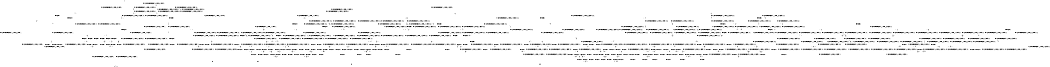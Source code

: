 digraph BCG {
size = "7, 10.5";
center = TRUE;
node [shape = circle];
0 [peripheries = 2];
0 -> 1 [label = "EX !0 !ATOMIC_EXCH_BRANCH (1, +1, TRUE, +0, 3, TRUE) !::"];
0 -> 2 [label = "EX !1 !ATOMIC_EXCH_BRANCH (1, +0, TRUE, +0, 1, TRUE) !::"];
0 -> 3 [label = "EX !2 !ATOMIC_EXCH_BRANCH (1, +1, TRUE, +1, 1, FALSE) !::"];
0 -> 4 [label = "EX !0 !ATOMIC_EXCH_BRANCH (1, +1, TRUE, +0, 3, TRUE) !::"];
2 -> 5 [label = "EX !1 !ATOMIC_EXCH_BRANCH (1, +0, TRUE, +0, 1, TRUE) !:0:1:"];
2 -> 6 [label = "EX !2 !ATOMIC_EXCH_BRANCH (1, +1, TRUE, +1, 1, FALSE) !:0:1:"];
2 -> 7 [label = "EX !0 !ATOMIC_EXCH_BRANCH (1, +1, TRUE, +0, 3, TRUE) !:0:1:"];
2 -> 8 [label = "EX !1 !ATOMIC_EXCH_BRANCH (1, +0, TRUE, +0, 1, TRUE) !:0:1:"];
3 -> 9 [label = "EX !0 !ATOMIC_EXCH_BRANCH (1, +1, TRUE, +0, 3, FALSE) !:0:1:2:"];
3 -> 10 [label = "TERMINATE !2"];
3 -> 11 [label = "EX !1 !ATOMIC_EXCH_BRANCH (1, +0, TRUE, +0, 1, FALSE) !:0:1:2:"];
3 -> 12 [label = "EX !0 !ATOMIC_EXCH_BRANCH (1, +1, TRUE, +0, 3, FALSE) !:0:1:2:"];
4 -> 13 [label = "TERMINATE !0"];
4 -> 14 [label = "TERMINATE !0"];
4 -> 15 [label = "EX !1 !ATOMIC_EXCH_BRANCH (1, +0, TRUE, +0, 1, FALSE) !:0:"];
4 -> 16 [label = "EX !2 !ATOMIC_EXCH_BRANCH (1, +1, TRUE, +1, 1, TRUE) !:0:"];
5 -> 17 [label = "EX !0 !ATOMIC_EXCH_BRANCH (1, +1, TRUE, +0, 3, TRUE) !:0:1:"];
6 -> 18 [label = "EX !1 !ATOMIC_EXCH_BRANCH (1, +0, TRUE, +0, 1, FALSE) !:0:1:2:"];
6 -> 19 [label = "TERMINATE !2"];
6 -> 20 [label = "EX !0 !ATOMIC_EXCH_BRANCH (1, +1, TRUE, +0, 3, FALSE) !:0:1:2:"];
6 -> 11 [label = "EX !1 !ATOMIC_EXCH_BRANCH (1, +0, TRUE, +0, 1, FALSE) !:0:1:2:"];
7 -> 21 [label = "EX !1 !ATOMIC_EXCH_BRANCH (1, +0, TRUE, +0, 1, FALSE) !:0:1:"];
7 -> 22 [label = "TERMINATE !0"];
7 -> 23 [label = "EX !2 !ATOMIC_EXCH_BRANCH (1, +1, TRUE, +1, 1, TRUE) !:0:1:"];
7 -> 24 [label = "EX !1 !ATOMIC_EXCH_BRANCH (1, +0, TRUE, +0, 1, FALSE) !:0:1:"];
8 -> 17 [label = "EX !0 !ATOMIC_EXCH_BRANCH (1, +1, TRUE, +0, 3, TRUE) !:0:1:"];
8 -> 6 [label = "EX !2 !ATOMIC_EXCH_BRANCH (1, +1, TRUE, +1, 1, FALSE) !:0:1:"];
8 -> 7 [label = "EX !0 !ATOMIC_EXCH_BRANCH (1, +1, TRUE, +0, 3, TRUE) !:0:1:"];
8 -> 8 [label = "EX !1 !ATOMIC_EXCH_BRANCH (1, +0, TRUE, +0, 1, TRUE) !:0:1:"];
9 -> 25 [label = "EX !0 !ATOMIC_EXCH_BRANCH (1, +0, TRUE, +1, 1, TRUE) !:0:1:2:"];
10 -> 26 [label = "EX !0 !ATOMIC_EXCH_BRANCH (1, +1, TRUE, +0, 3, FALSE) !:0:1:"];
10 -> 27 [label = "EX !1 !ATOMIC_EXCH_BRANCH (1, +0, TRUE, +0, 1, FALSE) !:0:1:"];
10 -> 28 [label = "EX !0 !ATOMIC_EXCH_BRANCH (1, +1, TRUE, +0, 3, FALSE) !:0:1:"];
11 -> 29 [label = "EX !0 !ATOMIC_EXCH_BRANCH (1, +1, TRUE, +0, 3, TRUE) !:0:1:2:"];
11 -> 30 [label = "TERMINATE !1"];
11 -> 31 [label = "TERMINATE !2"];
11 -> 32 [label = "EX !0 !ATOMIC_EXCH_BRANCH (1, +1, TRUE, +0, 3, TRUE) !:0:1:2:"];
12 -> 25 [label = "EX !0 !ATOMIC_EXCH_BRANCH (1, +0, TRUE, +1, 1, TRUE) !:0:1:2:"];
12 -> 33 [label = "TERMINATE !2"];
12 -> 34 [label = "EX !1 !ATOMIC_EXCH_BRANCH (1, +0, TRUE, +0, 1, FALSE) !:0:1:2:"];
12 -> 35 [label = "EX !0 !ATOMIC_EXCH_BRANCH (1, +0, TRUE, +1, 1, TRUE) !:0:1:2:"];
13 -> 1 [label = "EX !2 !ATOMIC_EXCH_BRANCH (1, +1, TRUE, +1, 1, TRUE) !::"];
14 -> 1 [label = "EX !2 !ATOMIC_EXCH_BRANCH (1, +1, TRUE, +1, 1, TRUE) !::"];
14 -> 36 [label = "EX !1 !ATOMIC_EXCH_BRANCH (1, +0, TRUE, +0, 1, FALSE) !::"];
14 -> 37 [label = "EX !2 !ATOMIC_EXCH_BRANCH (1, +1, TRUE, +1, 1, TRUE) !::"];
15 -> 38 [label = "TERMINATE !0"];
15 -> 39 [label = "TERMINATE !1"];
15 -> 40 [label = "TERMINATE !0"];
15 -> 41 [label = "EX !2 !ATOMIC_EXCH_BRANCH (1, +1, TRUE, +1, 1, FALSE) !:0:1:"];
16 -> 42 [label = "EX !2 !ATOMIC_EXCH_BRANCH (1, +1, TRUE, +1, 1, TRUE) !:0:1:2:"];
16 -> 43 [label = "TERMINATE !0"];
16 -> 44 [label = "EX !1 !ATOMIC_EXCH_BRANCH (1, +0, TRUE, +0, 1, FALSE) !:0:1:2:"];
16 -> 45 [label = "EX !2 !ATOMIC_EXCH_BRANCH (1, +1, TRUE, +1, 1, TRUE) !:0:1:2:"];
17 -> 21 [label = "EX !1 !ATOMIC_EXCH_BRANCH (1, +0, TRUE, +0, 1, FALSE) !:0:1:"];
18 -> 29 [label = "EX !0 !ATOMIC_EXCH_BRANCH (1, +1, TRUE, +0, 3, TRUE) !:0:1:2:"];
19 -> 46 [label = "EX !1 !ATOMIC_EXCH_BRANCH (1, +0, TRUE, +0, 1, FALSE) !:0:1:"];
19 -> 47 [label = "EX !0 !ATOMIC_EXCH_BRANCH (1, +1, TRUE, +0, 3, FALSE) !:0:1:"];
19 -> 27 [label = "EX !1 !ATOMIC_EXCH_BRANCH (1, +0, TRUE, +0, 1, FALSE) !:0:1:"];
20 -> 48 [label = "EX !0 !ATOMIC_EXCH_BRANCH (1, +0, TRUE, +1, 1, TRUE) !:0:1:2:"];
20 -> 49 [label = "TERMINATE !2"];
20 -> 34 [label = "EX !1 !ATOMIC_EXCH_BRANCH (1, +0, TRUE, +0, 1, FALSE) !:0:1:2:"];
20 -> 50 [label = "EX !0 !ATOMIC_EXCH_BRANCH (1, +0, TRUE, +1, 1, TRUE) !:0:1:2:"];
21 -> 38 [label = "TERMINATE !0"];
22 -> 51 [label = "EX !1 !ATOMIC_EXCH_BRANCH (1, +0, TRUE, +0, 1, FALSE) !:1:"];
22 -> 52 [label = "EX !2 !ATOMIC_EXCH_BRANCH (1, +1, TRUE, +1, 1, TRUE) !:1:"];
22 -> 53 [label = "EX !1 !ATOMIC_EXCH_BRANCH (1, +0, TRUE, +0, 1, FALSE) !:1:"];
23 -> 54 [label = "EX !1 !ATOMIC_EXCH_BRANCH (1, +0, TRUE, +0, 1, FALSE) !:0:1:2:"];
23 -> 55 [label = "TERMINATE !0"];
23 -> 56 [label = "EX !2 !ATOMIC_EXCH_BRANCH (1, +1, TRUE, +1, 1, TRUE) !:0:1:2:"];
23 -> 44 [label = "EX !1 !ATOMIC_EXCH_BRANCH (1, +0, TRUE, +0, 1, FALSE) !:0:1:2:"];
24 -> 38 [label = "TERMINATE !0"];
24 -> 39 [label = "TERMINATE !1"];
24 -> 40 [label = "TERMINATE !0"];
24 -> 41 [label = "EX !2 !ATOMIC_EXCH_BRANCH (1, +1, TRUE, +1, 1, FALSE) !:0:1:"];
25 -> 57 [label = "EX !0 !ATOMIC_EXCH_BRANCH (1, +1, TRUE, +0, 3, TRUE) !:0:1:2:"];
26 -> 58 [label = "EX !0 !ATOMIC_EXCH_BRANCH (1, +0, TRUE, +1, 1, TRUE) !:0:1:"];
27 -> 59 [label = "EX !0 !ATOMIC_EXCH_BRANCH (1, +1, TRUE, +0, 3, TRUE) !:0:1:"];
27 -> 60 [label = "TERMINATE !1"];
27 -> 61 [label = "EX !0 !ATOMIC_EXCH_BRANCH (1, +1, TRUE, +0, 3, TRUE) !:0:1:"];
28 -> 58 [label = "EX !0 !ATOMIC_EXCH_BRANCH (1, +0, TRUE, +1, 1, TRUE) !:0:1:"];
28 -> 62 [label = "EX !1 !ATOMIC_EXCH_BRANCH (1, +0, TRUE, +0, 1, FALSE) !:0:1:"];
28 -> 63 [label = "EX !0 !ATOMIC_EXCH_BRANCH (1, +0, TRUE, +1, 1, TRUE) !:0:1:"];
29 -> 64 [label = "TERMINATE !0"];
30 -> 65 [label = "EX !0 !ATOMIC_EXCH_BRANCH (1, +1, TRUE, +0, 3, TRUE) !:0:2:"];
30 -> 60 [label = "TERMINATE !2"];
30 -> 66 [label = "EX !0 !ATOMIC_EXCH_BRANCH (1, +1, TRUE, +0, 3, TRUE) !:0:2:"];
31 -> 59 [label = "EX !0 !ATOMIC_EXCH_BRANCH (1, +1, TRUE, +0, 3, TRUE) !:0:1:"];
31 -> 60 [label = "TERMINATE !1"];
31 -> 61 [label = "EX !0 !ATOMIC_EXCH_BRANCH (1, +1, TRUE, +0, 3, TRUE) !:0:1:"];
32 -> 64 [label = "TERMINATE !0"];
32 -> 67 [label = "TERMINATE !1"];
32 -> 68 [label = "TERMINATE !2"];
32 -> 69 [label = "TERMINATE !0"];
33 -> 58 [label = "EX !0 !ATOMIC_EXCH_BRANCH (1, +0, TRUE, +1, 1, TRUE) !:0:1:"];
33 -> 62 [label = "EX !1 !ATOMIC_EXCH_BRANCH (1, +0, TRUE, +0, 1, FALSE) !:0:1:"];
33 -> 63 [label = "EX !0 !ATOMIC_EXCH_BRANCH (1, +0, TRUE, +1, 1, TRUE) !:0:1:"];
34 -> 70 [label = "EX !0 !ATOMIC_EXCH_BRANCH (1, +0, TRUE, +1, 1, FALSE) !:0:1:2:"];
34 -> 71 [label = "TERMINATE !1"];
34 -> 72 [label = "TERMINATE !2"];
34 -> 73 [label = "EX !0 !ATOMIC_EXCH_BRANCH (1, +0, TRUE, +1, 1, FALSE) !:0:1:2:"];
35 -> 57 [label = "EX !0 !ATOMIC_EXCH_BRANCH (1, +1, TRUE, +0, 3, TRUE) !:0:1:2:"];
35 -> 74 [label = "TERMINATE !2"];
35 -> 75 [label = "EX !1 !ATOMIC_EXCH_BRANCH (1, +0, TRUE, +0, 1, TRUE) !:0:1:2:"];
35 -> 76 [label = "EX !0 !ATOMIC_EXCH_BRANCH (1, +1, TRUE, +0, 3, TRUE) !:0:1:2:"];
36 -> 77 [label = "TERMINATE !1"];
36 -> 78 [label = "TERMINATE !1"];
36 -> 79 [label = "EX !2 !ATOMIC_EXCH_BRANCH (1, +1, TRUE, +1, 1, FALSE) !:1:"];
37 -> 80 [label = "EX !2 !ATOMIC_EXCH_BRANCH (1, +1, TRUE, +1, 1, TRUE) !:1:2:"];
37 -> 81 [label = "EX !1 !ATOMIC_EXCH_BRANCH (1, +0, TRUE, +0, 1, FALSE) !:1:2:"];
37 -> 82 [label = "EX !2 !ATOMIC_EXCH_BRANCH (1, +1, TRUE, +1, 1, TRUE) !:1:2:"];
38 -> 77 [label = "TERMINATE !1"];
39 -> 77 [label = "TERMINATE !0"];
39 -> 78 [label = "TERMINATE !0"];
39 -> 83 [label = "EX !2 !ATOMIC_EXCH_BRANCH (1, +1, TRUE, +1, 1, FALSE) !:0:"];
40 -> 77 [label = "TERMINATE !1"];
40 -> 78 [label = "TERMINATE !1"];
40 -> 79 [label = "EX !2 !ATOMIC_EXCH_BRANCH (1, +1, TRUE, +1, 1, FALSE) !:1:"];
41 -> 64 [label = "TERMINATE !0"];
41 -> 67 [label = "TERMINATE !1"];
41 -> 68 [label = "TERMINATE !2"];
41 -> 69 [label = "TERMINATE !0"];
42 -> 54 [label = "EX !1 !ATOMIC_EXCH_BRANCH (1, +0, TRUE, +0, 1, FALSE) !:0:1:2:"];
43 -> 80 [label = "EX !2 !ATOMIC_EXCH_BRANCH (1, +1, TRUE, +1, 1, TRUE) !:1:2:"];
43 -> 81 [label = "EX !1 !ATOMIC_EXCH_BRANCH (1, +0, TRUE, +0, 1, FALSE) !:1:2:"];
43 -> 82 [label = "EX !2 !ATOMIC_EXCH_BRANCH (1, +1, TRUE, +1, 1, TRUE) !:1:2:"];
44 -> 29 [label = "EX !2 !ATOMIC_EXCH_BRANCH (1, +1, TRUE, +1, 1, FALSE) !:0:1:2:"];
44 -> 84 [label = "TERMINATE !1"];
44 -> 85 [label = "TERMINATE !0"];
44 -> 32 [label = "EX !2 !ATOMIC_EXCH_BRANCH (1, +1, TRUE, +1, 1, FALSE) !:0:1:2:"];
45 -> 54 [label = "EX !1 !ATOMIC_EXCH_BRANCH (1, +0, TRUE, +0, 1, FALSE) !:0:1:2:"];
45 -> 43 [label = "TERMINATE !0"];
45 -> 44 [label = "EX !1 !ATOMIC_EXCH_BRANCH (1, +0, TRUE, +0, 1, FALSE) !:0:1:2:"];
45 -> 45 [label = "EX !2 !ATOMIC_EXCH_BRANCH (1, +1, TRUE, +1, 1, TRUE) !:0:1:2:"];
46 -> 59 [label = "EX !0 !ATOMIC_EXCH_BRANCH (1, +1, TRUE, +0, 3, TRUE) !:0:1:"];
47 -> 86 [label = "EX !0 !ATOMIC_EXCH_BRANCH (1, +0, TRUE, +1, 1, TRUE) !:0:1:"];
47 -> 62 [label = "EX !1 !ATOMIC_EXCH_BRANCH (1, +0, TRUE, +0, 1, FALSE) !:0:1:"];
47 -> 87 [label = "EX !0 !ATOMIC_EXCH_BRANCH (1, +0, TRUE, +1, 1, TRUE) !:0:1:"];
48 -> 88 [label = "EX !0 !ATOMIC_EXCH_BRANCH (1, +1, TRUE, +0, 3, TRUE) !:0:1:2:"];
49 -> 86 [label = "EX !0 !ATOMIC_EXCH_BRANCH (1, +0, TRUE, +1, 1, TRUE) !:0:1:"];
49 -> 62 [label = "EX !1 !ATOMIC_EXCH_BRANCH (1, +0, TRUE, +0, 1, FALSE) !:0:1:"];
49 -> 87 [label = "EX !0 !ATOMIC_EXCH_BRANCH (1, +0, TRUE, +1, 1, TRUE) !:0:1:"];
50 -> 88 [label = "EX !0 !ATOMIC_EXCH_BRANCH (1, +1, TRUE, +0, 3, TRUE) !:0:1:2:"];
50 -> 89 [label = "TERMINATE !2"];
50 -> 75 [label = "EX !1 !ATOMIC_EXCH_BRANCH (1, +0, TRUE, +0, 1, TRUE) !:0:1:2:"];
50 -> 90 [label = "EX !0 !ATOMIC_EXCH_BRANCH (1, +1, TRUE, +0, 3, TRUE) !:0:1:2:"];
51 -> 77 [label = "TERMINATE !1"];
52 -> 91 [label = "EX !1 !ATOMIC_EXCH_BRANCH (1, +0, TRUE, +0, 1, FALSE) !:1:2:"];
52 -> 92 [label = "EX !2 !ATOMIC_EXCH_BRANCH (1, +1, TRUE, +1, 1, TRUE) !:1:2:"];
52 -> 81 [label = "EX !1 !ATOMIC_EXCH_BRANCH (1, +0, TRUE, +0, 1, FALSE) !:1:2:"];
53 -> 77 [label = "TERMINATE !1"];
53 -> 78 [label = "TERMINATE !1"];
53 -> 79 [label = "EX !2 !ATOMIC_EXCH_BRANCH (1, +1, TRUE, +1, 1, FALSE) !:1:"];
54 -> 29 [label = "EX !2 !ATOMIC_EXCH_BRANCH (1, +1, TRUE, +1, 1, FALSE) !:0:1:2:"];
55 -> 91 [label = "EX !1 !ATOMIC_EXCH_BRANCH (1, +0, TRUE, +0, 1, FALSE) !:1:2:"];
55 -> 92 [label = "EX !2 !ATOMIC_EXCH_BRANCH (1, +1, TRUE, +1, 1, TRUE) !:1:2:"];
55 -> 81 [label = "EX !1 !ATOMIC_EXCH_BRANCH (1, +0, TRUE, +0, 1, FALSE) !:1:2:"];
56 -> 54 [label = "EX !1 !ATOMIC_EXCH_BRANCH (1, +0, TRUE, +0, 1, FALSE) !:0:1:2:"];
56 -> 55 [label = "TERMINATE !0"];
56 -> 56 [label = "EX !2 !ATOMIC_EXCH_BRANCH (1, +1, TRUE, +1, 1, TRUE) !:0:1:2:"];
56 -> 44 [label = "EX !1 !ATOMIC_EXCH_BRANCH (1, +0, TRUE, +0, 1, FALSE) !:0:1:2:"];
57 -> 93 [label = "EX !1 !ATOMIC_EXCH_BRANCH (1, +0, TRUE, +0, 1, FALSE) !:0:1:2:"];
58 -> 94 [label = "EX !0 !ATOMIC_EXCH_BRANCH (1, +1, TRUE, +0, 3, TRUE) !:0:1:"];
59 -> 95 [label = "TERMINATE !0"];
60 -> 96 [label = "EX !0 !ATOMIC_EXCH_BRANCH (1, +1, TRUE, +0, 3, TRUE) !:0:"];
60 -> 97 [label = "EX !0 !ATOMIC_EXCH_BRANCH (1, +1, TRUE, +0, 3, TRUE) !:0:"];
61 -> 95 [label = "TERMINATE !0"];
61 -> 98 [label = "TERMINATE !1"];
61 -> 99 [label = "TERMINATE !0"];
62 -> 100 [label = "EX !0 !ATOMIC_EXCH_BRANCH (1, +0, TRUE, +1, 1, FALSE) !:0:1:"];
62 -> 101 [label = "TERMINATE !1"];
62 -> 102 [label = "EX !0 !ATOMIC_EXCH_BRANCH (1, +0, TRUE, +1, 1, FALSE) !:0:1:"];
63 -> 94 [label = "EX !0 !ATOMIC_EXCH_BRANCH (1, +1, TRUE, +0, 3, TRUE) !:0:1:"];
63 -> 103 [label = "EX !1 !ATOMIC_EXCH_BRANCH (1, +0, TRUE, +0, 1, TRUE) !:0:1:"];
63 -> 104 [label = "EX !0 !ATOMIC_EXCH_BRANCH (1, +1, TRUE, +0, 3, TRUE) !:0:1:"];
64 -> 95 [label = "TERMINATE !2"];
65 -> 105 [label = "TERMINATE !0"];
66 -> 105 [label = "TERMINATE !0"];
66 -> 98 [label = "TERMINATE !2"];
66 -> 106 [label = "TERMINATE !0"];
67 -> 105 [label = "TERMINATE !0"];
67 -> 98 [label = "TERMINATE !2"];
67 -> 106 [label = "TERMINATE !0"];
68 -> 95 [label = "TERMINATE !0"];
68 -> 98 [label = "TERMINATE !1"];
68 -> 99 [label = "TERMINATE !0"];
69 -> 95 [label = "TERMINATE !2"];
69 -> 106 [label = "TERMINATE !1"];
69 -> 99 [label = "TERMINATE !2"];
70 -> 107 [label = "TERMINATE !0"];
71 -> 108 [label = "EX !0 !ATOMIC_EXCH_BRANCH (1, +0, TRUE, +1, 1, FALSE) !:0:2:"];
71 -> 101 [label = "TERMINATE !2"];
71 -> 109 [label = "EX !0 !ATOMIC_EXCH_BRANCH (1, +0, TRUE, +1, 1, FALSE) !:0:2:"];
72 -> 100 [label = "EX !0 !ATOMIC_EXCH_BRANCH (1, +0, TRUE, +1, 1, FALSE) !:0:1:"];
72 -> 101 [label = "TERMINATE !1"];
72 -> 102 [label = "EX !0 !ATOMIC_EXCH_BRANCH (1, +0, TRUE, +1, 1, FALSE) !:0:1:"];
73 -> 107 [label = "TERMINATE !0"];
73 -> 110 [label = "TERMINATE !1"];
73 -> 111 [label = "TERMINATE !2"];
73 -> 112 [label = "TERMINATE !0"];
74 -> 94 [label = "EX !0 !ATOMIC_EXCH_BRANCH (1, +1, TRUE, +0, 3, TRUE) !:0:1:"];
74 -> 103 [label = "EX !1 !ATOMIC_EXCH_BRANCH (1, +0, TRUE, +0, 1, TRUE) !:0:1:"];
74 -> 104 [label = "EX !0 !ATOMIC_EXCH_BRANCH (1, +1, TRUE, +0, 3, TRUE) !:0:1:"];
75 -> 88 [label = "EX !0 !ATOMIC_EXCH_BRANCH (1, +1, TRUE, +0, 3, TRUE) !:0:1:2:"];
75 -> 89 [label = "TERMINATE !2"];
75 -> 75 [label = "EX !1 !ATOMIC_EXCH_BRANCH (1, +0, TRUE, +0, 1, TRUE) !:0:1:2:"];
75 -> 90 [label = "EX !0 !ATOMIC_EXCH_BRANCH (1, +1, TRUE, +0, 3, TRUE) !:0:1:2:"];
76 -> 93 [label = "EX !1 !ATOMIC_EXCH_BRANCH (1, +0, TRUE, +0, 1, FALSE) !:0:1:2:"];
76 -> 113 [label = "TERMINATE !2"];
76 -> 114 [label = "TERMINATE !0"];
76 -> 115 [label = "EX !1 !ATOMIC_EXCH_BRANCH (1, +0, TRUE, +0, 1, FALSE) !:0:1:2:"];
77 -> 1 [label = "EX !2 !ATOMIC_EXCH_BRANCH (1, +1, TRUE, +1, 1, FALSE) !::"];
78 -> 1 [label = "EX !2 !ATOMIC_EXCH_BRANCH (1, +1, TRUE, +1, 1, FALSE) !::"];
78 -> 116 [label = "EX !2 !ATOMIC_EXCH_BRANCH (1, +1, TRUE, +1, 1, FALSE) !::"];
79 -> 95 [label = "TERMINATE !2"];
79 -> 106 [label = "TERMINATE !1"];
79 -> 99 [label = "TERMINATE !2"];
80 -> 91 [label = "EX !1 !ATOMIC_EXCH_BRANCH (1, +0, TRUE, +0, 1, FALSE) !:1:2:"];
81 -> 117 [label = "EX !2 !ATOMIC_EXCH_BRANCH (1, +1, TRUE, +1, 1, FALSE) !:1:2:"];
81 -> 118 [label = "TERMINATE !1"];
81 -> 119 [label = "EX !2 !ATOMIC_EXCH_BRANCH (1, +1, TRUE, +1, 1, FALSE) !:1:2:"];
82 -> 91 [label = "EX !1 !ATOMIC_EXCH_BRANCH (1, +0, TRUE, +0, 1, FALSE) !:1:2:"];
82 -> 81 [label = "EX !1 !ATOMIC_EXCH_BRANCH (1, +0, TRUE, +0, 1, FALSE) !:1:2:"];
82 -> 82 [label = "EX !2 !ATOMIC_EXCH_BRANCH (1, +1, TRUE, +1, 1, TRUE) !:1:2:"];
83 -> 105 [label = "TERMINATE !0"];
83 -> 98 [label = "TERMINATE !2"];
83 -> 106 [label = "TERMINATE !0"];
84 -> 65 [label = "EX !2 !ATOMIC_EXCH_BRANCH (1, +1, TRUE, +1, 1, FALSE) !:0:2:"];
84 -> 118 [label = "TERMINATE !0"];
84 -> 66 [label = "EX !2 !ATOMIC_EXCH_BRANCH (1, +1, TRUE, +1, 1, FALSE) !:0:2:"];
85 -> 117 [label = "EX !2 !ATOMIC_EXCH_BRANCH (1, +1, TRUE, +1, 1, FALSE) !:1:2:"];
85 -> 118 [label = "TERMINATE !1"];
85 -> 119 [label = "EX !2 !ATOMIC_EXCH_BRANCH (1, +1, TRUE, +1, 1, FALSE) !:1:2:"];
86 -> 120 [label = "EX !0 !ATOMIC_EXCH_BRANCH (1, +1, TRUE, +0, 3, TRUE) !:0:1:"];
87 -> 120 [label = "EX !0 !ATOMIC_EXCH_BRANCH (1, +1, TRUE, +0, 3, TRUE) !:0:1:"];
87 -> 103 [label = "EX !1 !ATOMIC_EXCH_BRANCH (1, +0, TRUE, +0, 1, TRUE) !:0:1:"];
87 -> 121 [label = "EX !0 !ATOMIC_EXCH_BRANCH (1, +1, TRUE, +0, 3, TRUE) !:0:1:"];
88 -> 93 [label = "EX !1 !ATOMIC_EXCH_BRANCH (1, +0, TRUE, +0, 1, FALSE) !:0:1:2:"];
89 -> 120 [label = "EX !0 !ATOMIC_EXCH_BRANCH (1, +1, TRUE, +0, 3, TRUE) !:0:1:"];
89 -> 103 [label = "EX !1 !ATOMIC_EXCH_BRANCH (1, +0, TRUE, +0, 1, TRUE) !:0:1:"];
89 -> 121 [label = "EX !0 !ATOMIC_EXCH_BRANCH (1, +1, TRUE, +0, 3, TRUE) !:0:1:"];
90 -> 93 [label = "EX !1 !ATOMIC_EXCH_BRANCH (1, +0, TRUE, +0, 1, FALSE) !:0:1:2:"];
90 -> 122 [label = "TERMINATE !2"];
90 -> 123 [label = "TERMINATE !0"];
90 -> 115 [label = "EX !1 !ATOMIC_EXCH_BRANCH (1, +0, TRUE, +0, 1, FALSE) !:0:1:2:"];
91 -> 117 [label = "EX !2 !ATOMIC_EXCH_BRANCH (1, +1, TRUE, +1, 1, FALSE) !:1:2:"];
92 -> 91 [label = "EX !1 !ATOMIC_EXCH_BRANCH (1, +0, TRUE, +0, 1, FALSE) !:1:2:"];
92 -> 92 [label = "EX !2 !ATOMIC_EXCH_BRANCH (1, +1, TRUE, +1, 1, TRUE) !:1:2:"];
92 -> 81 [label = "EX !1 !ATOMIC_EXCH_BRANCH (1, +0, TRUE, +0, 1, FALSE) !:1:2:"];
93 -> 107 [label = "TERMINATE !0"];
94 -> 124 [label = "EX !1 !ATOMIC_EXCH_BRANCH (1, +0, TRUE, +0, 1, FALSE) !:0:1:"];
95 -> 125 [label = "TERMINATE !1"];
96 -> 125 [label = "TERMINATE !0"];
97 -> 125 [label = "TERMINATE !0"];
97 -> 126 [label = "TERMINATE !0"];
98 -> 125 [label = "TERMINATE !0"];
98 -> 126 [label = "TERMINATE !0"];
99 -> 125 [label = "TERMINATE !1"];
99 -> 126 [label = "TERMINATE !1"];
100 -> 127 [label = "TERMINATE !0"];
101 -> 128 [label = "EX !0 !ATOMIC_EXCH_BRANCH (1, +0, TRUE, +1, 1, FALSE) !:0:"];
101 -> 129 [label = "EX !0 !ATOMIC_EXCH_BRANCH (1, +0, TRUE, +1, 1, FALSE) !:0:"];
102 -> 127 [label = "TERMINATE !0"];
102 -> 130 [label = "TERMINATE !1"];
102 -> 131 [label = "TERMINATE !0"];
103 -> 120 [label = "EX !0 !ATOMIC_EXCH_BRANCH (1, +1, TRUE, +0, 3, TRUE) !:0:1:"];
103 -> 103 [label = "EX !1 !ATOMIC_EXCH_BRANCH (1, +0, TRUE, +0, 1, TRUE) !:0:1:"];
103 -> 121 [label = "EX !0 !ATOMIC_EXCH_BRANCH (1, +1, TRUE, +0, 3, TRUE) !:0:1:"];
104 -> 124 [label = "EX !1 !ATOMIC_EXCH_BRANCH (1, +0, TRUE, +0, 1, FALSE) !:0:1:"];
104 -> 132 [label = "TERMINATE !0"];
104 -> 133 [label = "EX !1 !ATOMIC_EXCH_BRANCH (1, +0, TRUE, +0, 1, FALSE) !:0:1:"];
105 -> 125 [label = "TERMINATE !2"];
106 -> 125 [label = "TERMINATE !2"];
106 -> 126 [label = "TERMINATE !2"];
107 -> 127 [label = "TERMINATE !2"];
108 -> 134 [label = "TERMINATE !0"];
109 -> 134 [label = "TERMINATE !0"];
109 -> 130 [label = "TERMINATE !2"];
109 -> 135 [label = "TERMINATE !0"];
110 -> 134 [label = "TERMINATE !0"];
110 -> 130 [label = "TERMINATE !2"];
110 -> 135 [label = "TERMINATE !0"];
111 -> 127 [label = "TERMINATE !0"];
111 -> 130 [label = "TERMINATE !1"];
111 -> 131 [label = "TERMINATE !0"];
112 -> 127 [label = "TERMINATE !2"];
112 -> 135 [label = "TERMINATE !1"];
112 -> 131 [label = "TERMINATE !2"];
113 -> 124 [label = "EX !1 !ATOMIC_EXCH_BRANCH (1, +0, TRUE, +0, 1, FALSE) !:0:1:"];
113 -> 132 [label = "TERMINATE !0"];
113 -> 133 [label = "EX !1 !ATOMIC_EXCH_BRANCH (1, +0, TRUE, +0, 1, FALSE) !:0:1:"];
114 -> 136 [label = "EX !1 !ATOMIC_EXCH_BRANCH (1, +0, TRUE, +0, 1, FALSE) !:1:2:"];
114 -> 132 [label = "TERMINATE !2"];
114 -> 137 [label = "EX !1 !ATOMIC_EXCH_BRANCH (1, +0, TRUE, +0, 1, FALSE) !:1:2:"];
115 -> 107 [label = "TERMINATE !0"];
115 -> 110 [label = "TERMINATE !1"];
115 -> 111 [label = "TERMINATE !2"];
115 -> 112 [label = "TERMINATE !0"];
116 -> 125 [label = "TERMINATE !2"];
116 -> 126 [label = "TERMINATE !2"];
117 -> 95 [label = "TERMINATE !2"];
118 -> 138 [label = "EX !2 !ATOMIC_EXCH_BRANCH (1, +1, TRUE, +1, 1, FALSE) !:2:"];
118 -> 139 [label = "EX !2 !ATOMIC_EXCH_BRANCH (1, +1, TRUE, +1, 1, FALSE) !:2:"];
119 -> 95 [label = "TERMINATE !2"];
119 -> 106 [label = "TERMINATE !1"];
119 -> 99 [label = "TERMINATE !2"];
120 -> 124 [label = "EX !1 !ATOMIC_EXCH_BRANCH (1, +0, TRUE, +0, 1, FALSE) !:0:1:"];
121 -> 124 [label = "EX !1 !ATOMIC_EXCH_BRANCH (1, +0, TRUE, +0, 1, FALSE) !:0:1:"];
121 -> 140 [label = "TERMINATE !0"];
121 -> 133 [label = "EX !1 !ATOMIC_EXCH_BRANCH (1, +0, TRUE, +0, 1, FALSE) !:0:1:"];
122 -> 124 [label = "EX !1 !ATOMIC_EXCH_BRANCH (1, +0, TRUE, +0, 1, FALSE) !:0:1:"];
122 -> 140 [label = "TERMINATE !0"];
122 -> 133 [label = "EX !1 !ATOMIC_EXCH_BRANCH (1, +0, TRUE, +0, 1, FALSE) !:0:1:"];
123 -> 136 [label = "EX !1 !ATOMIC_EXCH_BRANCH (1, +0, TRUE, +0, 1, FALSE) !:1:2:"];
123 -> 140 [label = "TERMINATE !2"];
123 -> 137 [label = "EX !1 !ATOMIC_EXCH_BRANCH (1, +0, TRUE, +0, 1, FALSE) !:1:2:"];
124 -> 127 [label = "TERMINATE !0"];
125 -> 1 [label = "exit"];
126 -> 1 [label = "exit"];
127 -> 141 [label = "TERMINATE !1"];
128 -> 141 [label = "TERMINATE !0"];
129 -> 141 [label = "TERMINATE !0"];
129 -> 142 [label = "TERMINATE !0"];
130 -> 141 [label = "TERMINATE !0"];
130 -> 142 [label = "TERMINATE !0"];
131 -> 141 [label = "TERMINATE !1"];
131 -> 142 [label = "TERMINATE !1"];
132 -> 143 [label = "EX !1 !ATOMIC_EXCH_BRANCH (1, +0, TRUE, +0, 1, FALSE) !:1:"];
132 -> 144 [label = "EX !1 !ATOMIC_EXCH_BRANCH (1, +0, TRUE, +0, 1, FALSE) !:1:"];
133 -> 127 [label = "TERMINATE !0"];
133 -> 130 [label = "TERMINATE !1"];
133 -> 131 [label = "TERMINATE !0"];
134 -> 141 [label = "TERMINATE !2"];
135 -> 141 [label = "TERMINATE !2"];
135 -> 142 [label = "TERMINATE !2"];
136 -> 127 [label = "TERMINATE !2"];
137 -> 127 [label = "TERMINATE !2"];
137 -> 135 [label = "TERMINATE !1"];
137 -> 131 [label = "TERMINATE !2"];
138 -> 125 [label = "TERMINATE !2"];
139 -> 125 [label = "TERMINATE !2"];
139 -> 126 [label = "TERMINATE !2"];
140 -> 143 [label = "EX !1 !ATOMIC_EXCH_BRANCH (1, +0, TRUE, +0, 1, FALSE) !:1:"];
140 -> 144 [label = "EX !1 !ATOMIC_EXCH_BRANCH (1, +0, TRUE, +0, 1, FALSE) !:1:"];
141 -> 1 [label = "exit"];
142 -> 1 [label = "exit"];
143 -> 141 [label = "TERMINATE !1"];
144 -> 141 [label = "TERMINATE !1"];
144 -> 142 [label = "TERMINATE !1"];
}
